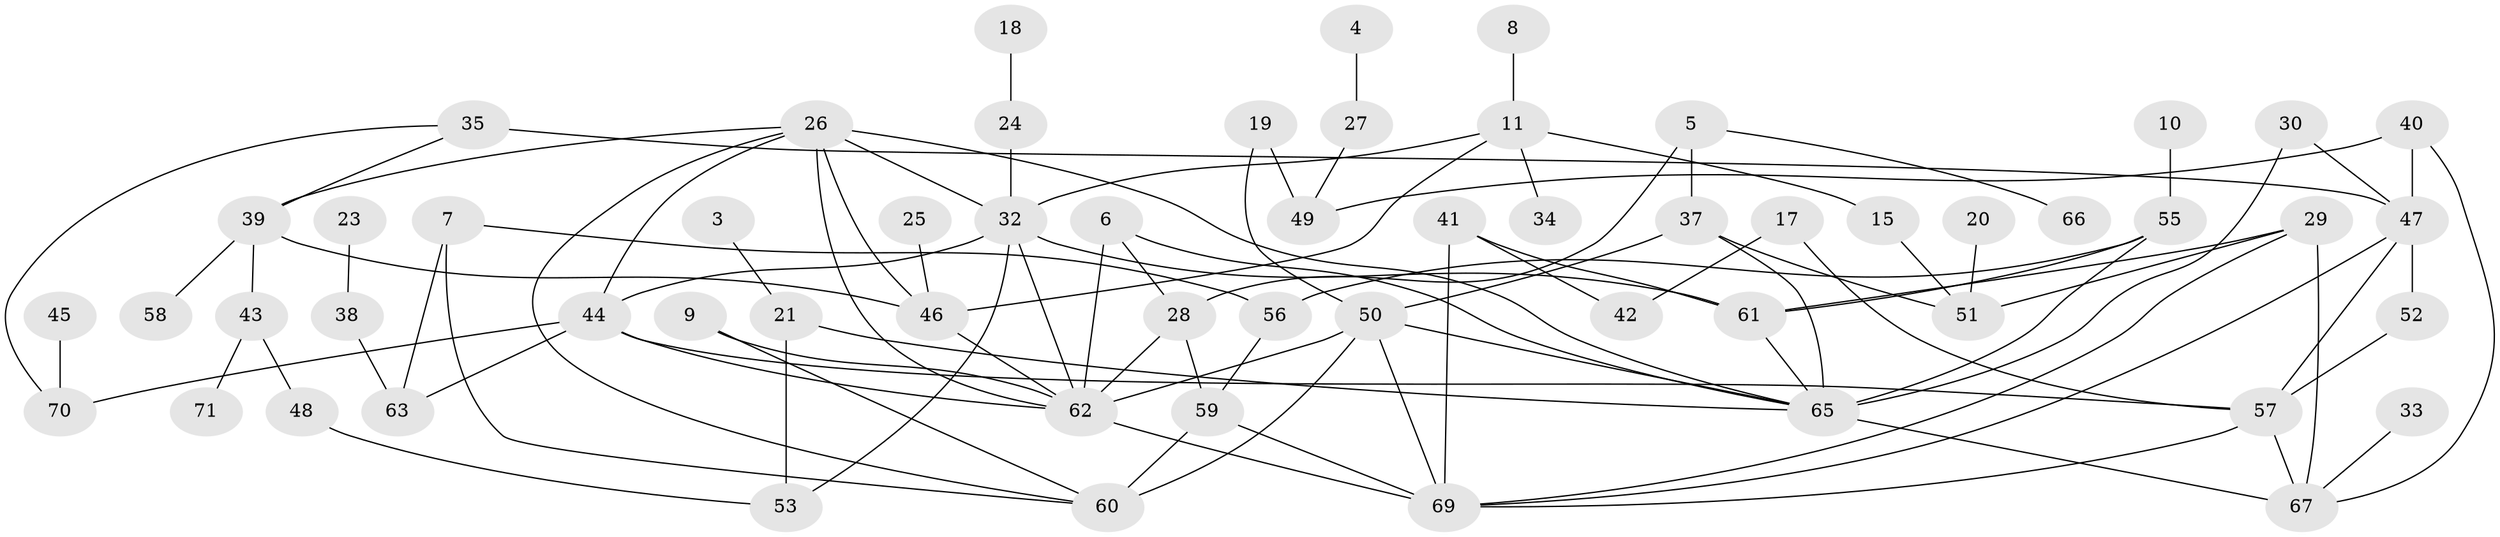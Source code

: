 // original degree distribution, {6: 0.056338028169014086, 1: 0.2323943661971831, 3: 0.24647887323943662, 2: 0.21830985915492956, 0: 0.07746478873239436, 5: 0.056338028169014086, 4: 0.1056338028169014, 8: 0.007042253521126761}
// Generated by graph-tools (version 1.1) at 2025/35/03/04/25 23:35:52]
// undirected, 59 vertices, 96 edges
graph export_dot {
  node [color=gray90,style=filled];
  3;
  4;
  5;
  6;
  7;
  8;
  9;
  10;
  11;
  15;
  17;
  18;
  19;
  20;
  21;
  23;
  24;
  25;
  26;
  27;
  28;
  29;
  30;
  32;
  33;
  34;
  35;
  37;
  38;
  39;
  40;
  41;
  42;
  43;
  44;
  45;
  46;
  47;
  48;
  49;
  50;
  51;
  52;
  53;
  55;
  56;
  57;
  58;
  59;
  60;
  61;
  62;
  63;
  65;
  66;
  67;
  69;
  70;
  71;
  3 -- 21 [weight=1.0];
  4 -- 27 [weight=1.0];
  5 -- 28 [weight=1.0];
  5 -- 37 [weight=1.0];
  5 -- 66 [weight=1.0];
  6 -- 28 [weight=1.0];
  6 -- 62 [weight=1.0];
  6 -- 65 [weight=1.0];
  7 -- 56 [weight=1.0];
  7 -- 60 [weight=1.0];
  7 -- 63 [weight=1.0];
  8 -- 11 [weight=1.0];
  9 -- 60 [weight=1.0];
  9 -- 62 [weight=1.0];
  10 -- 55 [weight=1.0];
  11 -- 15 [weight=1.0];
  11 -- 32 [weight=1.0];
  11 -- 34 [weight=1.0];
  11 -- 46 [weight=1.0];
  15 -- 51 [weight=1.0];
  17 -- 42 [weight=1.0];
  17 -- 57 [weight=1.0];
  18 -- 24 [weight=1.0];
  19 -- 49 [weight=2.0];
  19 -- 50 [weight=1.0];
  20 -- 51 [weight=1.0];
  21 -- 53 [weight=1.0];
  21 -- 65 [weight=1.0];
  23 -- 38 [weight=1.0];
  24 -- 32 [weight=1.0];
  25 -- 46 [weight=1.0];
  26 -- 32 [weight=3.0];
  26 -- 39 [weight=1.0];
  26 -- 44 [weight=1.0];
  26 -- 46 [weight=1.0];
  26 -- 60 [weight=1.0];
  26 -- 62 [weight=2.0];
  26 -- 65 [weight=1.0];
  27 -- 49 [weight=1.0];
  28 -- 59 [weight=1.0];
  28 -- 62 [weight=1.0];
  29 -- 51 [weight=2.0];
  29 -- 61 [weight=1.0];
  29 -- 67 [weight=1.0];
  29 -- 69 [weight=1.0];
  30 -- 47 [weight=1.0];
  30 -- 65 [weight=1.0];
  32 -- 44 [weight=1.0];
  32 -- 53 [weight=1.0];
  32 -- 61 [weight=1.0];
  32 -- 62 [weight=2.0];
  33 -- 67 [weight=1.0];
  35 -- 39 [weight=1.0];
  35 -- 47 [weight=2.0];
  35 -- 70 [weight=1.0];
  37 -- 50 [weight=1.0];
  37 -- 51 [weight=1.0];
  37 -- 65 [weight=1.0];
  38 -- 63 [weight=1.0];
  39 -- 43 [weight=1.0];
  39 -- 46 [weight=1.0];
  39 -- 58 [weight=1.0];
  40 -- 47 [weight=1.0];
  40 -- 49 [weight=1.0];
  40 -- 67 [weight=1.0];
  41 -- 42 [weight=1.0];
  41 -- 61 [weight=1.0];
  41 -- 69 [weight=1.0];
  43 -- 48 [weight=1.0];
  43 -- 71 [weight=1.0];
  44 -- 57 [weight=1.0];
  44 -- 62 [weight=1.0];
  44 -- 63 [weight=1.0];
  44 -- 70 [weight=1.0];
  45 -- 70 [weight=1.0];
  46 -- 62 [weight=1.0];
  47 -- 52 [weight=1.0];
  47 -- 57 [weight=1.0];
  47 -- 69 [weight=1.0];
  48 -- 53 [weight=1.0];
  50 -- 60 [weight=2.0];
  50 -- 62 [weight=1.0];
  50 -- 65 [weight=1.0];
  50 -- 69 [weight=1.0];
  52 -- 57 [weight=1.0];
  55 -- 56 [weight=1.0];
  55 -- 61 [weight=1.0];
  55 -- 65 [weight=2.0];
  56 -- 59 [weight=1.0];
  57 -- 67 [weight=1.0];
  57 -- 69 [weight=1.0];
  59 -- 60 [weight=1.0];
  59 -- 69 [weight=1.0];
  61 -- 65 [weight=1.0];
  62 -- 69 [weight=1.0];
  65 -- 67 [weight=2.0];
}
